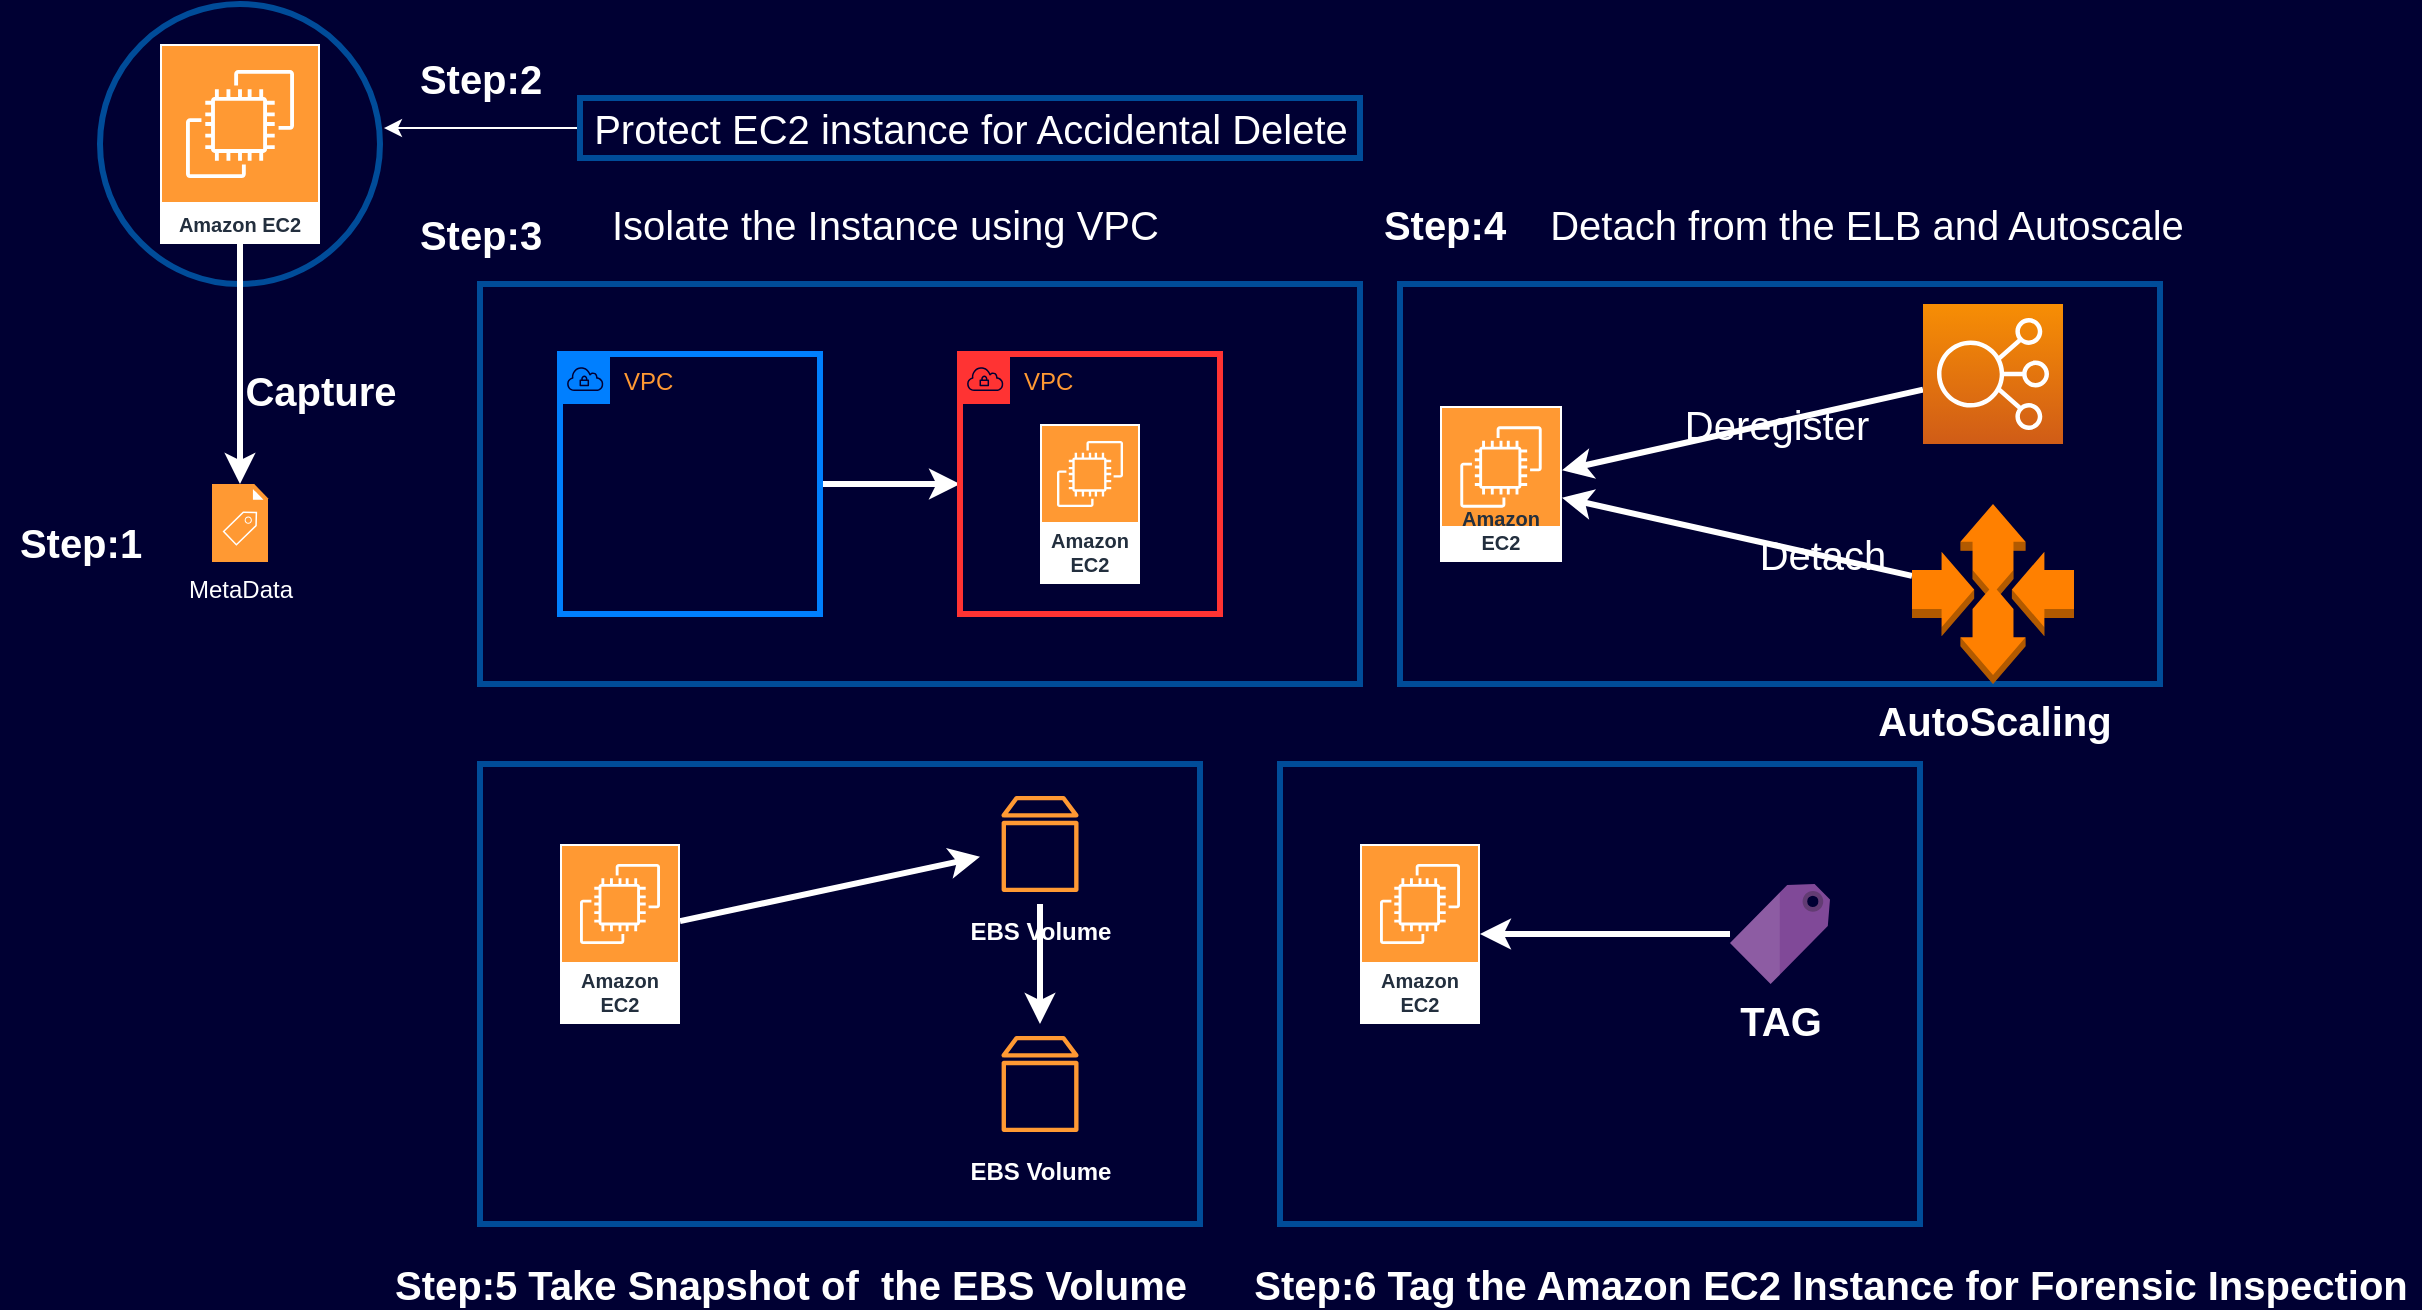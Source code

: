 <mxfile version="13.4.5" type="device"><diagram id="V0dRdrCrtSmZuFX0-y-x" name="Page-1"><mxGraphModel dx="838" dy="480" grid="1" gridSize="10" guides="1" tooltips="1" connect="1" arrows="1" fold="1" page="1" pageScale="1" pageWidth="1169" pageHeight="827" background="#000033" math="0" shadow="0"><root><mxCell id="0"/><mxCell id="1" parent="0"/><mxCell id="gWXqcxbjnATObXSia_1m-40" value="" style="rounded=0;whiteSpace=wrap;html=1;labelBackgroundColor=none;strokeColor=#004C99;strokeWidth=3;fillColor=none;fontColor=#FFFFFF;" vertex="1" parent="1"><mxGeometry x="820" y="280" width="380" height="200" as="geometry"/></mxCell><mxCell id="gWXqcxbjnATObXSia_1m-16" value="" style="ellipse;whiteSpace=wrap;html=1;aspect=fixed;labelBackgroundColor=none;fontColor=#FFFFFF;fillColor=none;strokeColor=#004C99;strokeWidth=3;" vertex="1" parent="1"><mxGeometry x="170" y="140" width="140" height="140" as="geometry"/></mxCell><mxCell id="gWXqcxbjnATObXSia_1m-13" style="edgeStyle=orthogonalEdgeStyle;rounded=0;orthogonalLoop=1;jettySize=auto;html=1;strokeColor=#FFFFFF;strokeWidth=3;" edge="1" parent="1" source="gWXqcxbjnATObXSia_1m-11" target="gWXqcxbjnATObXSia_1m-12"><mxGeometry relative="1" as="geometry"/></mxCell><mxCell id="gWXqcxbjnATObXSia_1m-15" value="&lt;b&gt;&lt;font style=&quot;font-size: 20px&quot;&gt;Capture&lt;/font&gt;&lt;/b&gt;" style="edgeLabel;html=1;align=center;verticalAlign=middle;resizable=0;points=[];labelBackgroundColor=none;fontColor=#FFFFFF;" vertex="1" connectable="0" parent="gWXqcxbjnATObXSia_1m-13"><mxGeometry x="0.217" y="1" relative="1" as="geometry"><mxPoint x="39" as="offset"/></mxGeometry></mxCell><mxCell id="gWXqcxbjnATObXSia_1m-11" value="Amazon EC2" style="outlineConnect=0;fontColor=#232F3E;gradientColor=none;strokeColor=#ffffff;dashed=0;verticalLabelPosition=middle;verticalAlign=bottom;align=center;html=1;whiteSpace=wrap;fontSize=10;fontStyle=1;spacing=3;shape=mxgraph.aws4.productIcon;prIcon=mxgraph.aws4.ec2;fillColor=#FF9933;" vertex="1" parent="1"><mxGeometry x="200" y="160" width="80" height="100" as="geometry"/></mxCell><mxCell id="gWXqcxbjnATObXSia_1m-12" value="&lt;font color=&quot;#ffffff&quot;&gt;MetaData&lt;/font&gt;" style="pointerEvents=1;shadow=0;dashed=0;html=1;strokeColor=none;labelPosition=center;verticalLabelPosition=bottom;verticalAlign=top;align=center;outlineConnect=0;shape=mxgraph.veeam2.metadata_file;fillColor=#FF9933;" vertex="1" parent="1"><mxGeometry x="226" y="380" width="28.0" height="39" as="geometry"/></mxCell><mxCell id="gWXqcxbjnATObXSia_1m-14" value="&lt;font color=&quot;#ffffff&quot; size=&quot;1&quot;&gt;&lt;b style=&quot;font-size: 20px&quot;&gt;Step:1&lt;/b&gt;&lt;/font&gt;" style="text;html=1;resizable=0;autosize=1;align=center;verticalAlign=middle;points=[];fillColor=none;strokeColor=none;rounded=0;" vertex="1" parent="1"><mxGeometry x="120" y="399" width="80" height="20" as="geometry"/></mxCell><mxCell id="gWXqcxbjnATObXSia_1m-20" style="edgeStyle=orthogonalEdgeStyle;rounded=0;orthogonalLoop=1;jettySize=auto;html=1;entryX=1.014;entryY=0.443;entryDx=0;entryDy=0;entryPerimeter=0;strokeColor=#FFFFFF;fontColor=#FFFFFF;" edge="1" parent="1" source="gWXqcxbjnATObXSia_1m-19" target="gWXqcxbjnATObXSia_1m-16"><mxGeometry relative="1" as="geometry"/></mxCell><mxCell id="gWXqcxbjnATObXSia_1m-19" value="&lt;font color=&quot;#ffffff&quot; style=&quot;font-size: 20px&quot;&gt;Protect EC2 instance for Accidental Delete&lt;/font&gt;" style="text;html=1;align=center;verticalAlign=middle;resizable=0;points=[];autosize=1;fontSize=15;fontColor=#000008;labelBackgroundColor=none;strokeColor=#004C99;strokeWidth=3;fillColor=none;" vertex="1" parent="1"><mxGeometry x="410" y="187" width="390" height="30" as="geometry"/></mxCell><mxCell id="gWXqcxbjnATObXSia_1m-21" value="&lt;font color=&quot;#ffffff&quot; size=&quot;1&quot;&gt;&lt;b style=&quot;font-size: 20px&quot;&gt;Step:2&lt;/b&gt;&lt;/font&gt;" style="text;html=1;resizable=0;autosize=1;align=center;verticalAlign=middle;points=[];fillColor=none;strokeColor=none;rounded=0;" vertex="1" parent="1"><mxGeometry x="320" y="167" width="80" height="20" as="geometry"/></mxCell><mxCell id="gWXqcxbjnATObXSia_1m-22" value="" style="rounded=0;whiteSpace=wrap;html=1;labelBackgroundColor=none;strokeColor=#004C99;strokeWidth=3;fillColor=none;fontColor=#FFFFFF;" vertex="1" parent="1"><mxGeometry x="360" y="280" width="440" height="200" as="geometry"/></mxCell><mxCell id="gWXqcxbjnATObXSia_1m-25" value="Amazon EC2" style="outlineConnect=0;fontColor=#232F3E;gradientColor=none;strokeColor=#ffffff;dashed=0;verticalLabelPosition=middle;verticalAlign=bottom;align=center;html=1;whiteSpace=wrap;fontSize=10;fontStyle=1;spacing=3;shape=mxgraph.aws4.productIcon;prIcon=mxgraph.aws4.ec2;fillColor=#FF9933;" vertex="1" parent="1"><mxGeometry x="640" y="350" width="50" height="80" as="geometry"/></mxCell><mxCell id="gWXqcxbjnATObXSia_1m-28" style="edgeStyle=none;rounded=0;orthogonalLoop=1;jettySize=auto;html=1;strokeColor=#FFFFFF;fontColor=#FFFFFF;strokeWidth=3;" edge="1" parent="1" source="gWXqcxbjnATObXSia_1m-26" target="gWXqcxbjnATObXSia_1m-27"><mxGeometry relative="1" as="geometry"/></mxCell><mxCell id="gWXqcxbjnATObXSia_1m-26" value="&lt;font color=&quot;#ff9933&quot;&gt;VPC&lt;/font&gt;" style="outlineConnect=0;gradientColor=none;html=1;whiteSpace=wrap;fontSize=12;fontStyle=0;shape=mxgraph.aws4.group;grIcon=mxgraph.aws4.group_vpc;fillColor=none;verticalAlign=top;align=left;spacingLeft=30;fontColor=#879196;dashed=0;labelBackgroundColor=none;strokeColor=#007FFF;strokeWidth=3;" vertex="1" parent="1"><mxGeometry x="400" y="315" width="130" height="130" as="geometry"/></mxCell><mxCell id="gWXqcxbjnATObXSia_1m-27" value="&lt;font color=&quot;#ff9933&quot;&gt;VPC&lt;/font&gt;" style="outlineConnect=0;gradientColor=none;html=1;whiteSpace=wrap;fontSize=12;fontStyle=0;shape=mxgraph.aws4.group;grIcon=mxgraph.aws4.group_vpc;fillColor=none;verticalAlign=top;align=left;spacingLeft=30;fontColor=#879196;dashed=0;labelBackgroundColor=none;strokeColor=#FF3333;strokeWidth=3;" vertex="1" parent="1"><mxGeometry x="600" y="315" width="130" height="130" as="geometry"/></mxCell><mxCell id="gWXqcxbjnATObXSia_1m-29" value="&lt;font color=&quot;#ffffff&quot; size=&quot;1&quot;&gt;&lt;b style=&quot;font-size: 20px&quot;&gt;Step:3&lt;/b&gt;&lt;/font&gt;" style="text;html=1;resizable=0;autosize=1;align=center;verticalAlign=middle;points=[];fillColor=none;strokeColor=none;rounded=0;" vertex="1" parent="1"><mxGeometry x="320" y="245" width="80" height="20" as="geometry"/></mxCell><mxCell id="gWXqcxbjnATObXSia_1m-30" value="&lt;font color=&quot;#ffffff&quot;&gt;&lt;span style=&quot;font-size: 20px&quot;&gt;Isolate the Instance using VPC&amp;nbsp;&lt;/span&gt;&lt;/font&gt;" style="text;html=1;align=center;verticalAlign=middle;resizable=0;points=[];autosize=1;fontSize=15;fontColor=#000008;labelBackgroundColor=none;strokeWidth=3;fillColor=none;" vertex="1" parent="1"><mxGeometry x="420" y="235" width="290" height="30" as="geometry"/></mxCell><mxCell id="gWXqcxbjnATObXSia_1m-31" value="Amazon EC2" style="outlineConnect=0;fontColor=#232F3E;gradientColor=none;strokeColor=#ffffff;dashed=0;verticalLabelPosition=middle;verticalAlign=bottom;align=center;html=1;whiteSpace=wrap;fontSize=10;fontStyle=1;spacing=3;shape=mxgraph.aws4.productIcon;prIcon=mxgraph.aws4.ec2;fillColor=#FF9933;" vertex="1" parent="1"><mxGeometry x="840" y="341" width="61" height="78" as="geometry"/></mxCell><mxCell id="gWXqcxbjnATObXSia_1m-33" style="edgeStyle=none;rounded=0;orthogonalLoop=1;jettySize=auto;html=1;strokeColor=#FFFFFF;fontColor=#FFFFFF;strokeWidth=3;" edge="1" parent="1" source="gWXqcxbjnATObXSia_1m-32" target="gWXqcxbjnATObXSia_1m-31"><mxGeometry relative="1" as="geometry"/></mxCell><mxCell id="gWXqcxbjnATObXSia_1m-38" value="&lt;font style=&quot;font-size: 20px&quot;&gt;Detach&lt;/font&gt;" style="edgeLabel;html=1;align=center;verticalAlign=middle;resizable=0;points=[];fontColor=#FFFFFF;labelBackgroundColor=none;" vertex="1" connectable="0" parent="gWXqcxbjnATObXSia_1m-33"><mxGeometry x="-0.479" y="-1" relative="1" as="geometry"><mxPoint as="offset"/></mxGeometry></mxCell><mxCell id="gWXqcxbjnATObXSia_1m-32" value="&lt;b&gt;&lt;font style=&quot;font-size: 20px&quot;&gt;AutoScaling&lt;/font&gt;&lt;/b&gt;" style="outlineConnect=0;dashed=0;verticalLabelPosition=bottom;verticalAlign=top;align=center;html=1;shape=mxgraph.aws3.auto_scaling;gradientColor=none;labelBackgroundColor=none;strokeColor=#FF3333;strokeWidth=3;fontColor=#FFFFFF;fillColor=#FF8000;" vertex="1" parent="1"><mxGeometry x="1076" y="390" width="81" height="90" as="geometry"/></mxCell><mxCell id="gWXqcxbjnATObXSia_1m-35" style="edgeStyle=none;rounded=0;orthogonalLoop=1;jettySize=auto;html=1;strokeColor=#FFFFFF;strokeWidth=3;fontColor=#FFFFFF;" edge="1" parent="1" source="gWXqcxbjnATObXSia_1m-34" target="gWXqcxbjnATObXSia_1m-31"><mxGeometry relative="1" as="geometry"/></mxCell><mxCell id="gWXqcxbjnATObXSia_1m-39" value="&lt;font style=&quot;font-size: 20px&quot;&gt;Deregister&lt;/font&gt;" style="edgeLabel;html=1;align=center;verticalAlign=middle;resizable=0;points=[];fontColor=#FFFFFF;labelBackgroundColor=none;" vertex="1" connectable="0" parent="gWXqcxbjnATObXSia_1m-35"><mxGeometry x="-0.189" y="-3" relative="1" as="geometry"><mxPoint y="3.74" as="offset"/></mxGeometry></mxCell><mxCell id="gWXqcxbjnATObXSia_1m-34" value="" style="outlineConnect=0;fontColor=#232F3E;gradientColor=#F78E04;gradientDirection=north;fillColor=#D05C17;strokeColor=#ffffff;dashed=0;verticalLabelPosition=bottom;verticalAlign=top;align=center;html=1;fontSize=12;fontStyle=0;aspect=fixed;shape=mxgraph.aws4.resourceIcon;resIcon=mxgraph.aws4.elastic_load_balancing;labelBackgroundColor=none;" vertex="1" parent="1"><mxGeometry x="1081.5" y="290" width="70" height="70" as="geometry"/></mxCell><mxCell id="gWXqcxbjnATObXSia_1m-36" value="&lt;font color=&quot;#ffffff&quot;&gt;&lt;span style=&quot;font-size: 20px&quot;&gt;Detach from the ELB and Autoscale&lt;/span&gt;&lt;/font&gt;" style="text;html=1;align=center;verticalAlign=middle;resizable=0;points=[];autosize=1;fontSize=15;fontColor=#000008;labelBackgroundColor=none;strokeWidth=3;fillColor=none;" vertex="1" parent="1"><mxGeometry x="888" y="235" width="330" height="30" as="geometry"/></mxCell><mxCell id="gWXqcxbjnATObXSia_1m-37" value="&lt;font color=&quot;#ffffff&quot; size=&quot;1&quot;&gt;&lt;b style=&quot;font-size: 20px&quot;&gt;Step:4&lt;/b&gt;&lt;/font&gt;" style="text;html=1;resizable=0;autosize=1;align=center;verticalAlign=middle;points=[];fillColor=none;strokeColor=none;rounded=0;" vertex="1" parent="1"><mxGeometry x="802" y="240" width="80" height="20" as="geometry"/></mxCell><mxCell id="gWXqcxbjnATObXSia_1m-44" style="edgeStyle=none;rounded=0;orthogonalLoop=1;jettySize=auto;html=1;strokeColor=#FFFFFF;strokeWidth=3;fontColor=#FFFFFF;" edge="1" parent="1" source="gWXqcxbjnATObXSia_1m-41" target="gWXqcxbjnATObXSia_1m-42"><mxGeometry relative="1" as="geometry"/></mxCell><mxCell id="gWXqcxbjnATObXSia_1m-41" value="Amazon EC2" style="outlineConnect=0;fontColor=#232F3E;gradientColor=none;strokeColor=#ffffff;dashed=0;verticalLabelPosition=middle;verticalAlign=bottom;align=center;html=1;whiteSpace=wrap;fontSize=10;fontStyle=1;spacing=3;shape=mxgraph.aws4.productIcon;prIcon=mxgraph.aws4.ec2;fillColor=#FF9933;" vertex="1" parent="1"><mxGeometry x="400" y="560" width="60" height="90" as="geometry"/></mxCell><mxCell id="gWXqcxbjnATObXSia_1m-45" style="edgeStyle=none;rounded=0;orthogonalLoop=1;jettySize=auto;html=1;strokeColor=#FFFFFF;strokeWidth=3;fontColor=#FFFFFF;" edge="1" parent="1" source="gWXqcxbjnATObXSia_1m-42" target="gWXqcxbjnATObXSia_1m-43"><mxGeometry relative="1" as="geometry"/></mxCell><mxCell id="gWXqcxbjnATObXSia_1m-42" value="&lt;font color=&quot;#ffffff&quot;&gt;&lt;b&gt;EBS Volume&lt;/b&gt;&lt;/font&gt;" style="outlineConnect=0;fontColor=#232F3E;gradientColor=none;dashed=0;verticalLabelPosition=bottom;verticalAlign=top;align=center;html=1;fontSize=12;fontStyle=0;aspect=fixed;shape=mxgraph.aws4.resourceIcon;resIcon=mxgraph.aws4.volume;labelBackgroundColor=none;fillColor=none;strokeColor=#FF9933;" vertex="1" parent="1"><mxGeometry x="610" y="530" width="60" height="60" as="geometry"/></mxCell><mxCell id="gWXqcxbjnATObXSia_1m-43" value="&lt;b style=&quot;color: rgb(255 , 255 , 255)&quot;&gt;EBS Volume&lt;/b&gt;" style="outlineConnect=0;fontColor=#232F3E;gradientColor=none;dashed=0;verticalLabelPosition=bottom;verticalAlign=top;align=center;html=1;fontSize=12;fontStyle=0;aspect=fixed;shape=mxgraph.aws4.resourceIcon;resIcon=mxgraph.aws4.volume;labelBackgroundColor=none;fillColor=none;strokeColor=#FF9933;" vertex="1" parent="1"><mxGeometry x="610" y="650" width="60" height="60" as="geometry"/></mxCell><mxCell id="gWXqcxbjnATObXSia_1m-46" value="&lt;font color=&quot;#ffffff&quot; size=&quot;1&quot;&gt;&lt;b style=&quot;font-size: 20px&quot;&gt;Step:5 Take Snapshot of&amp;nbsp; the EBS Volume&lt;/b&gt;&lt;/font&gt;" style="text;html=1;resizable=0;autosize=1;align=center;verticalAlign=middle;points=[];fillColor=none;strokeColor=none;rounded=0;" vertex="1" parent="1"><mxGeometry x="310" y="770" width="410" height="20" as="geometry"/></mxCell><mxCell id="gWXqcxbjnATObXSia_1m-47" value="" style="rounded=0;whiteSpace=wrap;html=1;labelBackgroundColor=none;strokeColor=#004C99;strokeWidth=3;fillColor=none;fontColor=#FFFFFF;" vertex="1" parent="1"><mxGeometry x="360" y="520" width="360" height="230" as="geometry"/></mxCell><mxCell id="gWXqcxbjnATObXSia_1m-49" value="Amazon EC2" style="outlineConnect=0;fontColor=#232F3E;gradientColor=none;strokeColor=#ffffff;dashed=0;verticalLabelPosition=middle;verticalAlign=bottom;align=center;html=1;whiteSpace=wrap;fontSize=10;fontStyle=1;spacing=3;shape=mxgraph.aws4.productIcon;prIcon=mxgraph.aws4.ec2;fillColor=#FF9933;" vertex="1" parent="1"><mxGeometry x="800" y="560" width="60" height="90" as="geometry"/></mxCell><mxCell id="gWXqcxbjnATObXSia_1m-55" style="edgeStyle=none;rounded=0;orthogonalLoop=1;jettySize=auto;html=1;strokeColor=#FFFFFF;strokeWidth=3;fontColor=#FF33FF;" edge="1" parent="1" source="gWXqcxbjnATObXSia_1m-54" target="gWXqcxbjnATObXSia_1m-49"><mxGeometry relative="1" as="geometry"/></mxCell><mxCell id="gWXqcxbjnATObXSia_1m-54" value="&lt;font color=&quot;#ffffff&quot; size=&quot;1&quot;&gt;&lt;b style=&quot;font-size: 20px&quot;&gt;TAG&lt;/b&gt;&lt;/font&gt;" style="aspect=fixed;html=1;points=[];align=center;image;fontSize=12;image=img/lib/mscae/Tag.svg;labelBackgroundColor=none;strokeColor=#FF9933;strokeWidth=3;fillColor=none;fontColor=#FF33FF;" vertex="1" parent="1"><mxGeometry x="985" y="580" width="50" height="50" as="geometry"/></mxCell><mxCell id="gWXqcxbjnATObXSia_1m-56" value="" style="rounded=0;whiteSpace=wrap;html=1;labelBackgroundColor=none;strokeColor=#004C99;strokeWidth=3;fillColor=none;fontColor=#FFFFFF;" vertex="1" parent="1"><mxGeometry x="760" y="520" width="320" height="230" as="geometry"/></mxCell><mxCell id="gWXqcxbjnATObXSia_1m-58" value="&lt;font color=&quot;#ffffff&quot; size=&quot;1&quot;&gt;&lt;b style=&quot;font-size: 20px&quot;&gt;Step:6 Tag the Amazon EC2 Instance for Forensic Inspection&lt;/b&gt;&lt;/font&gt;" style="text;html=1;resizable=0;autosize=1;align=center;verticalAlign=middle;points=[];fillColor=none;strokeColor=none;rounded=0;" vertex="1" parent="1"><mxGeometry x="740" y="770" width="590" height="20" as="geometry"/></mxCell></root></mxGraphModel></diagram></mxfile>